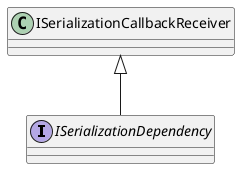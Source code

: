 @startuml
interface ISerializationDependency {
}
ISerializationCallbackReceiver <|-- ISerializationDependency
@enduml

